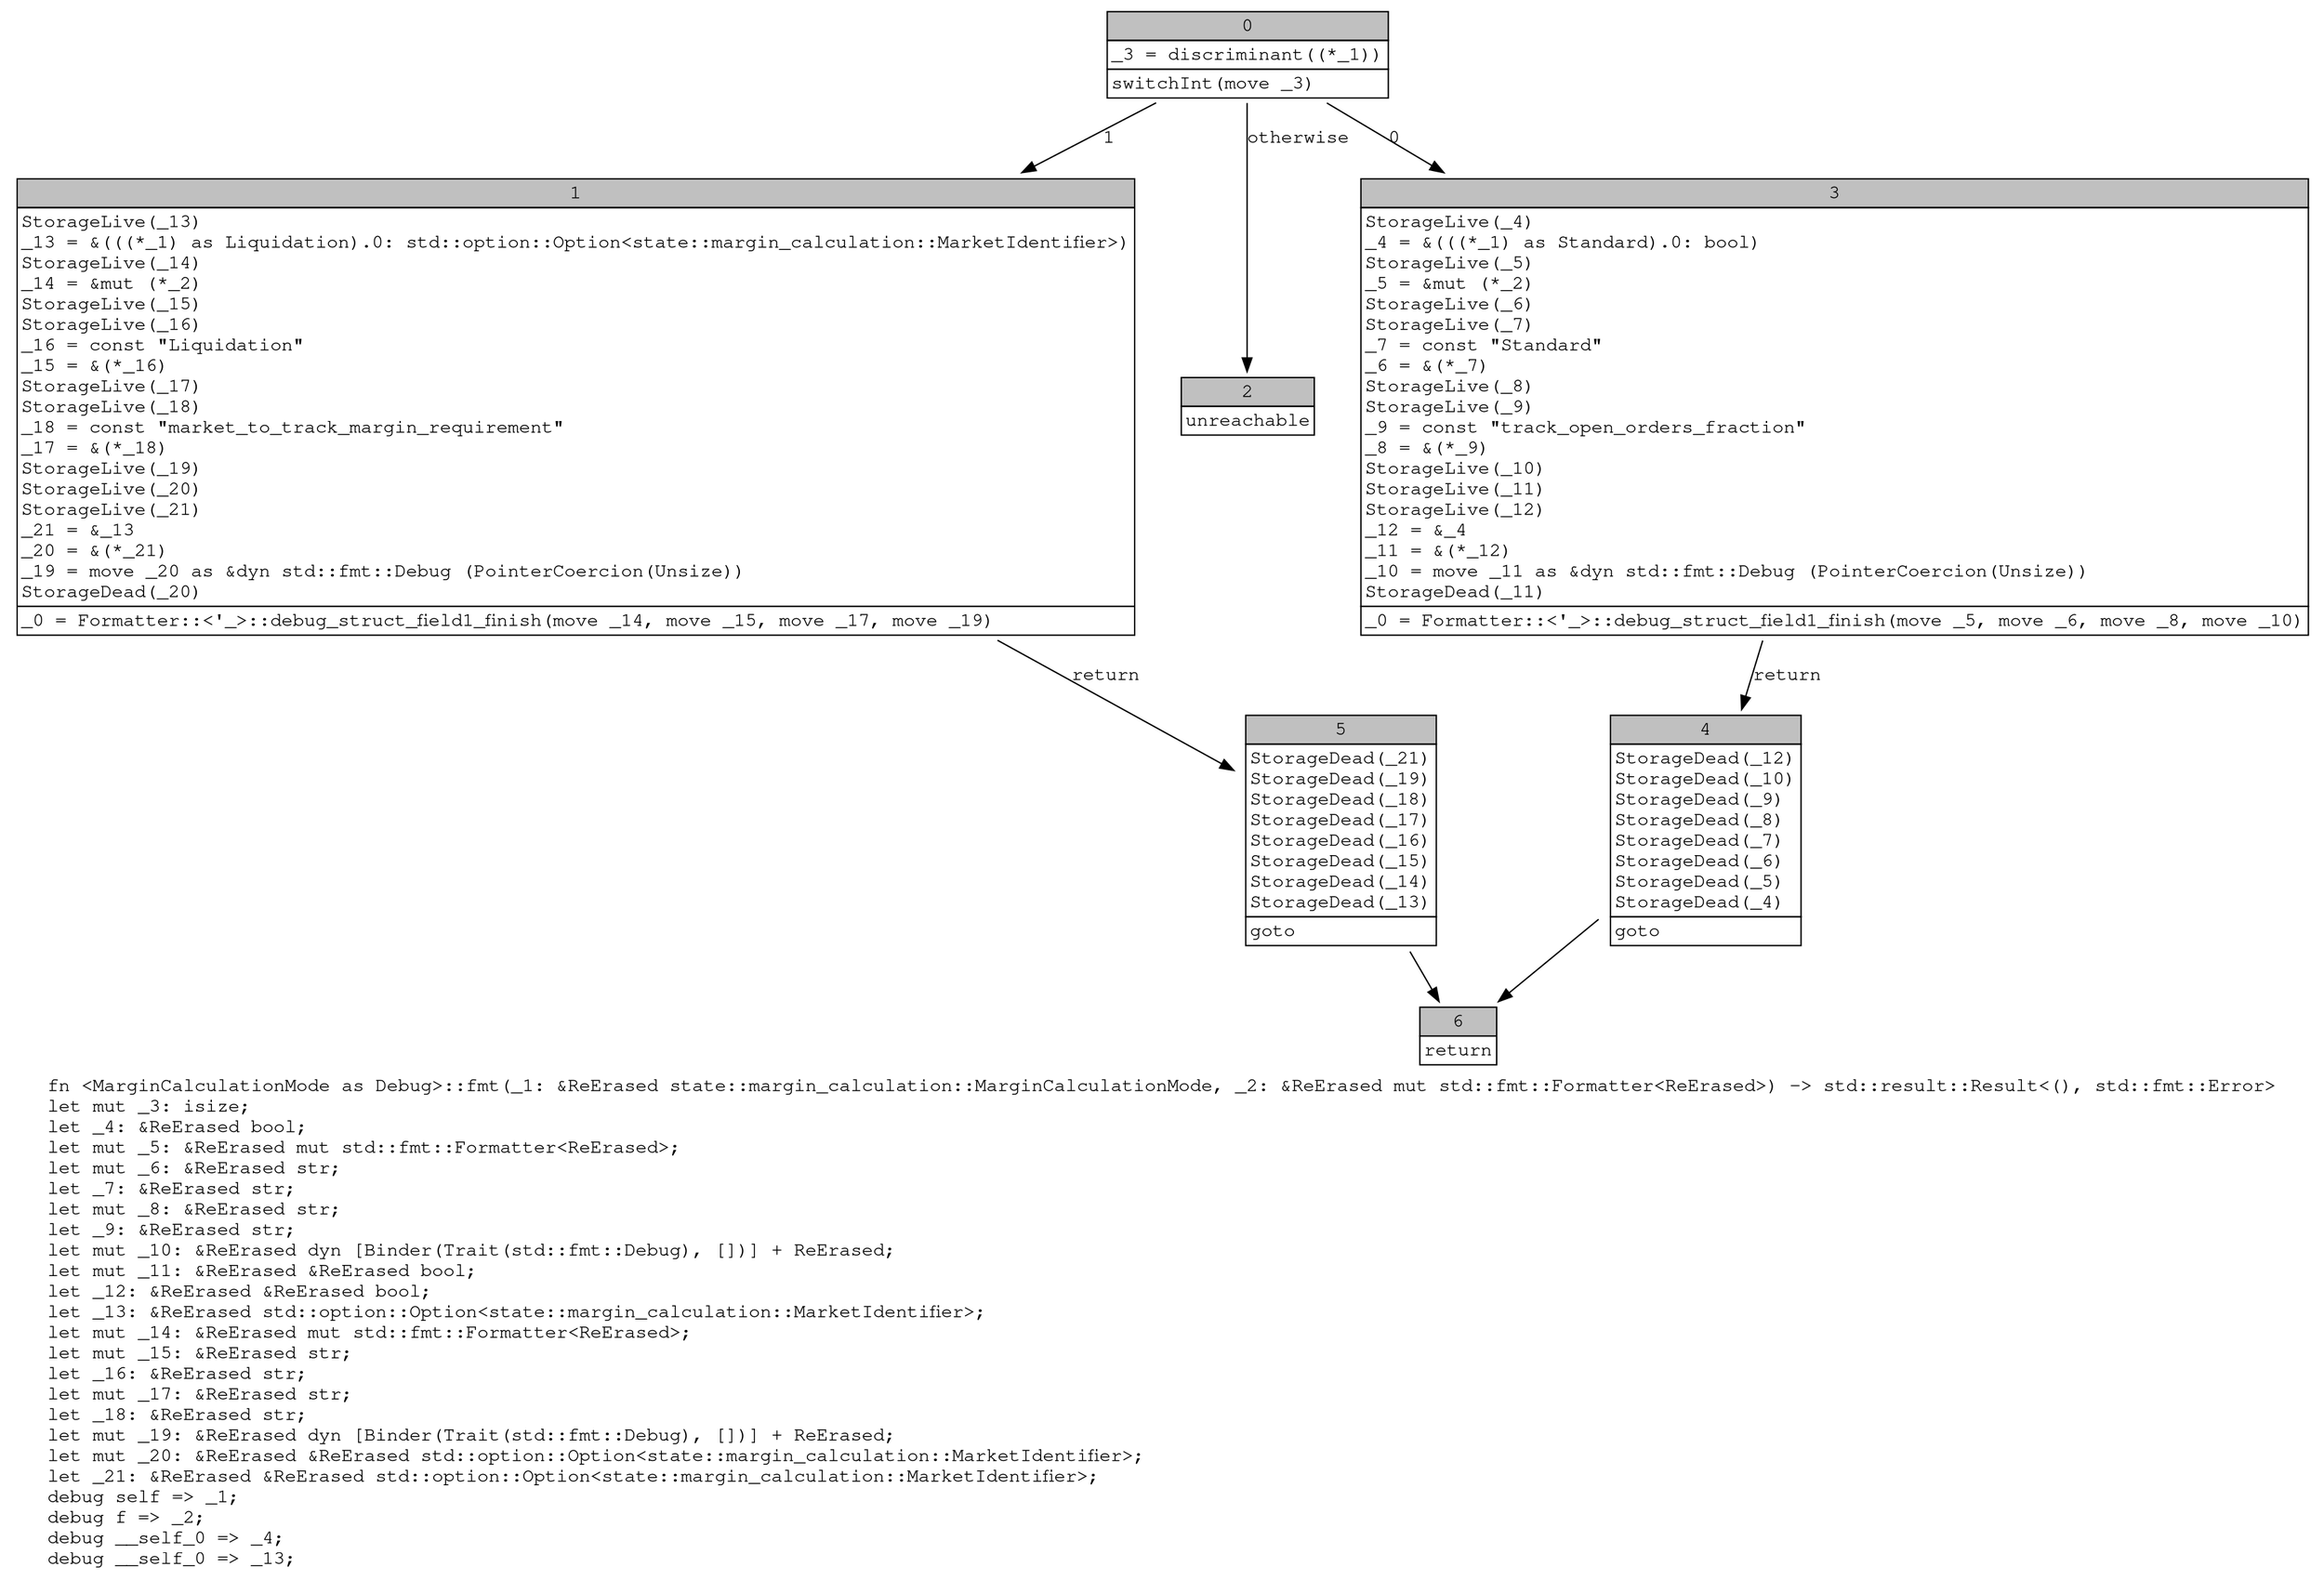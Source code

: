 digraph Mir_0_16568 {
    graph [fontname="Courier, monospace"];
    node [fontname="Courier, monospace"];
    edge [fontname="Courier, monospace"];
    label=<fn &lt;MarginCalculationMode as Debug&gt;::fmt(_1: &amp;ReErased state::margin_calculation::MarginCalculationMode, _2: &amp;ReErased mut std::fmt::Formatter&lt;ReErased&gt;) -&gt; std::result::Result&lt;(), std::fmt::Error&gt;<br align="left"/>let mut _3: isize;<br align="left"/>let _4: &amp;ReErased bool;<br align="left"/>let mut _5: &amp;ReErased mut std::fmt::Formatter&lt;ReErased&gt;;<br align="left"/>let mut _6: &amp;ReErased str;<br align="left"/>let _7: &amp;ReErased str;<br align="left"/>let mut _8: &amp;ReErased str;<br align="left"/>let _9: &amp;ReErased str;<br align="left"/>let mut _10: &amp;ReErased dyn [Binder(Trait(std::fmt::Debug), [])] + ReErased;<br align="left"/>let mut _11: &amp;ReErased &amp;ReErased bool;<br align="left"/>let _12: &amp;ReErased &amp;ReErased bool;<br align="left"/>let _13: &amp;ReErased std::option::Option&lt;state::margin_calculation::MarketIdentifier&gt;;<br align="left"/>let mut _14: &amp;ReErased mut std::fmt::Formatter&lt;ReErased&gt;;<br align="left"/>let mut _15: &amp;ReErased str;<br align="left"/>let _16: &amp;ReErased str;<br align="left"/>let mut _17: &amp;ReErased str;<br align="left"/>let _18: &amp;ReErased str;<br align="left"/>let mut _19: &amp;ReErased dyn [Binder(Trait(std::fmt::Debug), [])] + ReErased;<br align="left"/>let mut _20: &amp;ReErased &amp;ReErased std::option::Option&lt;state::margin_calculation::MarketIdentifier&gt;;<br align="left"/>let _21: &amp;ReErased &amp;ReErased std::option::Option&lt;state::margin_calculation::MarketIdentifier&gt;;<br align="left"/>debug self =&gt; _1;<br align="left"/>debug f =&gt; _2;<br align="left"/>debug __self_0 =&gt; _4;<br align="left"/>debug __self_0 =&gt; _13;<br align="left"/>>;
    bb0__0_16568 [shape="none", label=<<table border="0" cellborder="1" cellspacing="0"><tr><td bgcolor="gray" align="center" colspan="1">0</td></tr><tr><td align="left" balign="left">_3 = discriminant((*_1))<br/></td></tr><tr><td align="left">switchInt(move _3)</td></tr></table>>];
    bb1__0_16568 [shape="none", label=<<table border="0" cellborder="1" cellspacing="0"><tr><td bgcolor="gray" align="center" colspan="1">1</td></tr><tr><td align="left" balign="left">StorageLive(_13)<br/>_13 = &amp;(((*_1) as Liquidation).0: std::option::Option&lt;state::margin_calculation::MarketIdentifier&gt;)<br/>StorageLive(_14)<br/>_14 = &amp;mut (*_2)<br/>StorageLive(_15)<br/>StorageLive(_16)<br/>_16 = const &quot;Liquidation&quot;<br/>_15 = &amp;(*_16)<br/>StorageLive(_17)<br/>StorageLive(_18)<br/>_18 = const &quot;market_to_track_margin_requirement&quot;<br/>_17 = &amp;(*_18)<br/>StorageLive(_19)<br/>StorageLive(_20)<br/>StorageLive(_21)<br/>_21 = &amp;_13<br/>_20 = &amp;(*_21)<br/>_19 = move _20 as &amp;dyn std::fmt::Debug (PointerCoercion(Unsize))<br/>StorageDead(_20)<br/></td></tr><tr><td align="left">_0 = Formatter::&lt;'_&gt;::debug_struct_field1_finish(move _14, move _15, move _17, move _19)</td></tr></table>>];
    bb2__0_16568 [shape="none", label=<<table border="0" cellborder="1" cellspacing="0"><tr><td bgcolor="gray" align="center" colspan="1">2</td></tr><tr><td align="left">unreachable</td></tr></table>>];
    bb3__0_16568 [shape="none", label=<<table border="0" cellborder="1" cellspacing="0"><tr><td bgcolor="gray" align="center" colspan="1">3</td></tr><tr><td align="left" balign="left">StorageLive(_4)<br/>_4 = &amp;(((*_1) as Standard).0: bool)<br/>StorageLive(_5)<br/>_5 = &amp;mut (*_2)<br/>StorageLive(_6)<br/>StorageLive(_7)<br/>_7 = const &quot;Standard&quot;<br/>_6 = &amp;(*_7)<br/>StorageLive(_8)<br/>StorageLive(_9)<br/>_9 = const &quot;track_open_orders_fraction&quot;<br/>_8 = &amp;(*_9)<br/>StorageLive(_10)<br/>StorageLive(_11)<br/>StorageLive(_12)<br/>_12 = &amp;_4<br/>_11 = &amp;(*_12)<br/>_10 = move _11 as &amp;dyn std::fmt::Debug (PointerCoercion(Unsize))<br/>StorageDead(_11)<br/></td></tr><tr><td align="left">_0 = Formatter::&lt;'_&gt;::debug_struct_field1_finish(move _5, move _6, move _8, move _10)</td></tr></table>>];
    bb4__0_16568 [shape="none", label=<<table border="0" cellborder="1" cellspacing="0"><tr><td bgcolor="gray" align="center" colspan="1">4</td></tr><tr><td align="left" balign="left">StorageDead(_12)<br/>StorageDead(_10)<br/>StorageDead(_9)<br/>StorageDead(_8)<br/>StorageDead(_7)<br/>StorageDead(_6)<br/>StorageDead(_5)<br/>StorageDead(_4)<br/></td></tr><tr><td align="left">goto</td></tr></table>>];
    bb5__0_16568 [shape="none", label=<<table border="0" cellborder="1" cellspacing="0"><tr><td bgcolor="gray" align="center" colspan="1">5</td></tr><tr><td align="left" balign="left">StorageDead(_21)<br/>StorageDead(_19)<br/>StorageDead(_18)<br/>StorageDead(_17)<br/>StorageDead(_16)<br/>StorageDead(_15)<br/>StorageDead(_14)<br/>StorageDead(_13)<br/></td></tr><tr><td align="left">goto</td></tr></table>>];
    bb6__0_16568 [shape="none", label=<<table border="0" cellborder="1" cellspacing="0"><tr><td bgcolor="gray" align="center" colspan="1">6</td></tr><tr><td align="left">return</td></tr></table>>];
    bb0__0_16568 -> bb3__0_16568 [label="0"];
    bb0__0_16568 -> bb1__0_16568 [label="1"];
    bb0__0_16568 -> bb2__0_16568 [label="otherwise"];
    bb1__0_16568 -> bb5__0_16568 [label="return"];
    bb3__0_16568 -> bb4__0_16568 [label="return"];
    bb4__0_16568 -> bb6__0_16568 [label=""];
    bb5__0_16568 -> bb6__0_16568 [label=""];
}
